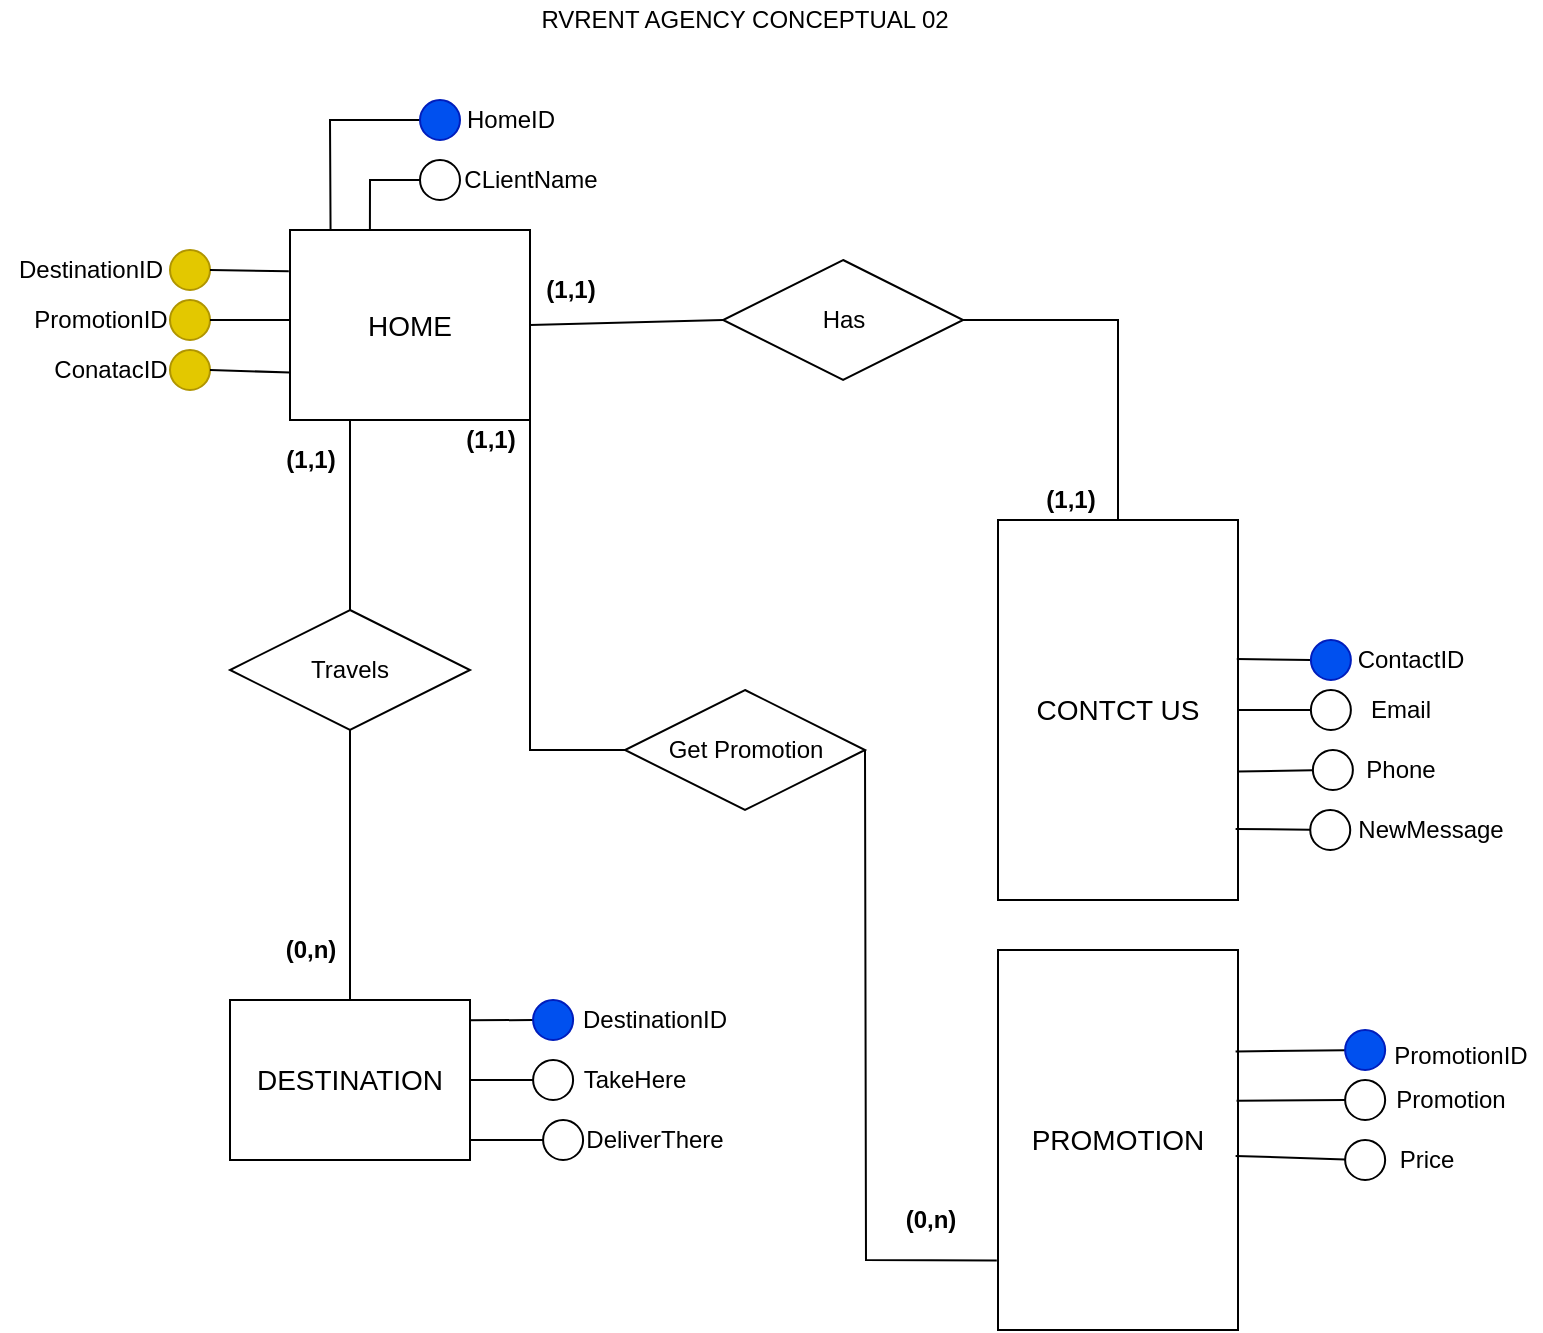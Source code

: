 <mxfile version="16.4.0" type="device"><diagram id="a89rSZ-6W0NGZ44dlGOp" name="Page-1"><mxGraphModel dx="868" dy="593" grid="1" gridSize="10" guides="1" tooltips="1" connect="1" arrows="1" fold="1" page="1" pageScale="1" pageWidth="827" pageHeight="1169" math="0" shadow="0"><root><mxCell id="0"/><mxCell id="1" parent="0"/><mxCell id="OlrEXeeUivpyY_pW9StB-1" value="&lt;span style=&quot;font-size: 14px&quot;&gt;HOME&lt;/span&gt;" style="rounded=0;whiteSpace=wrap;html=1;" parent="1" vertex="1"><mxGeometry x="173" y="215" width="120" height="95" as="geometry"/></mxCell><mxCell id="OlrEXeeUivpyY_pW9StB-2" value="&lt;span style=&quot;color: rgba(0 , 0 , 0 , 0) ; font-family: monospace ; font-size: 0px&quot;&gt;%3CmxGraphModel%3E%3Croot%3E%3CmxCell%20id%3D%220%22%2F%3E%3CmxCell%20id%3D%221%22%20parent%3D%220%22%2F%3E%3CmxCell%20id%3D%222%22%20value%3D%22%22%20style%3D%22endArrow%3Dnone%3Bhtml%3D1%3Brounded%3D0%3B%22%20edge%3D%221%22%20target%3D%225%22%20parent%3D%221%22%3E%3CmxGeometry%20relative%3D%221%22%20as%3D%22geometry%22%3E%3CmxPoint%20x%3D%22170%22%20y%3D%22-340%22%20as%3D%22sourcePoint%22%2F%3E%3CmxPoint%20x%3D%22220%22%20y%3D%22-350%22%20as%3D%22targetPoint%22%2F%3E%3C%2FmxGeometry%3E%3C%2FmxCell%3E%3CmxCell%20id%3D%223%22%20value%3D%22%22%20style%3D%22endArrow%3Dnone%3Bhtml%3D1%3Brounded%3D0%3BexitX%3D1%3BexitY%3D0.25%3BexitDx%3D0%3BexitDy%3D0%3B%22%20edge%3D%221%22%20target%3D%226%22%20parent%3D%221%22%3E%3CmxGeometry%20relative%3D%221%22%20as%3D%22geometry%22%3E%3CmxPoint%20x%3D%22170%22%20y%3D%22-315%22%20as%3D%22sourcePoint%22%2F%3E%3CmxPoint%20x%3D%22220%22%20y%3D%22-327%22%20as%3D%22targetPoint%22%2F%3E%3C%2FmxGeometry%3E%3C%2FmxCell%3E%3CmxCell%20id%3D%224%22%20value%3D%22%22%20style%3D%22endArrow%3Dnone%3Bhtml%3D1%3Brounded%3D0%3BexitX%3D1.007%3BexitY%3D0.671%3BexitDx%3D0%3BexitDy%3D0%3BexitPerimeter%3D0%3B%22%20edge%3D%221%22%20target%3D%227%22%20parent%3D%221%22%3E%3CmxGeometry%20relative%3D%221%22%20as%3D%22geometry%22%3E%3CmxPoint%20x%3D%22171.12%22%20y%3D%22-289.74%22%20as%3D%22sourcePoint%22%2F%3E%3CmxPoint%20x%3D%22220%22%20y%3D%22-308%22%20as%3D%22targetPoint%22%2F%3E%3C%2FmxGeometry%3E%3C%2FmxCell%3E%3CmxCell%20id%3D%225%22%20value%3D%22%22%20style%3D%22ellipse%3BwhiteSpace%3Dwrap%3Bhtml%3D1%3Balign%3Dcenter%3BfillColor%3D%230050ef%3BstrokeColor%3D%23001DBC%3BfontColor%3D%23ffffff%3B%22%20vertex%3D%221%22%20parent%3D%221%22%3E%3CmxGeometry%20x%3D%22205%22%20y%3D%22-350%22%20width%3D%2220%22%20height%3D%2220%22%20as%3D%22geometry%22%2F%3E%3C%2FmxCell%3E%3CmxCell%20id%3D%226%22%20value%3D%22%22%20style%3D%22ellipse%3BwhiteSpace%3Dwrap%3Bhtml%3D1%3Balign%3Dcenter%3B%22%20vertex%3D%221%22%20parent%3D%221%22%3E%3CmxGeometry%20x%3D%22205%22%20y%3D%22-325%22%20width%3D%2220%22%20height%3D%2220%22%20as%3D%22geometry%22%2F%3E%3C%2FmxCell%3E%3CmxCell%20id%3D%227%22%20value%3D%22%22%20style%3D%22ellipse%3BwhiteSpace%3Dwrap%3Bhtml%3D1%3Balign%3Dcenter%3BfontStyle%3D4%3B%22%20vertex%3D%221%22%20parent%3D%221%22%3E%3CmxGeometry%20x%3D%22205%22%20y%3D%22-300%22%20width%3D%2220%22%20height%3D%2220%22%20as%3D%22geometry%22%2F%3E%3C%2FmxCell%3E%3CmxCell%20id%3D%228%22%20value%3D%22CRM%22%20style%3D%22text%3Bhtml%3D1%3Balign%3Dcenter%3BverticalAlign%3Dmiddle%3Bresizable%3D0%3Bpoints%3D%5B%5D%3Bautosize%3D1%3BstrokeColor%3Dnone%3BfillColor%3Dnone%3B%22%20vertex%3D%221%22%20parent%3D%221%22%3E%3CmxGeometry%20x%3D%22250%22%20y%3D%22-350%22%20width%3D%2240%22%20height%3D%2220%22%20as%3D%22geometry%22%2F%3E%3C%2FmxCell%3E%3C%2Froot%3E%3C%2FmxGraphModel%3E&lt;/span&gt;" style="text;html=1;align=center;verticalAlign=middle;resizable=0;points=[];autosize=1;strokeColor=none;fillColor=none;" parent="1" vertex="1"><mxGeometry x="293" y="280" width="20" height="20" as="geometry"/></mxCell><mxCell id="OlrEXeeUivpyY_pW9StB-12" value="&lt;span style=&quot;font-size: 14px&quot;&gt;PROMOTION&lt;/span&gt;" style="rounded=0;whiteSpace=wrap;html=1;" parent="1" vertex="1"><mxGeometry x="527" y="575" width="120" height="190" as="geometry"/></mxCell><mxCell id="OlrEXeeUivpyY_pW9StB-23" value="&lt;span style=&quot;font-size: 14px&quot;&gt;DESTINATION&lt;/span&gt;" style="rounded=0;whiteSpace=wrap;html=1;" parent="1" vertex="1"><mxGeometry x="143" y="600" width="120" height="80" as="geometry"/></mxCell><mxCell id="OlrEXeeUivpyY_pW9StB-44" value="Travels" style="shape=rhombus;perimeter=rhombusPerimeter;whiteSpace=wrap;html=1;align=center;" parent="1" vertex="1"><mxGeometry x="143" y="405" width="120" height="60" as="geometry"/></mxCell><mxCell id="OlrEXeeUivpyY_pW9StB-45" value="Get Promotion" style="shape=rhombus;perimeter=rhombusPerimeter;whiteSpace=wrap;html=1;align=center;" parent="1" vertex="1"><mxGeometry x="340.5" y="445" width="120" height="60" as="geometry"/></mxCell><mxCell id="OlrEXeeUivpyY_pW9StB-46" value="" style="endArrow=none;html=1;rounded=0;exitX=0.25;exitY=1;exitDx=0;exitDy=0;entryX=0.5;entryY=0;entryDx=0;entryDy=0;" parent="1" source="OlrEXeeUivpyY_pW9StB-1" target="OlrEXeeUivpyY_pW9StB-44" edge="1"><mxGeometry relative="1" as="geometry"><mxPoint x="193" y="250" as="sourcePoint"/><mxPoint x="353" y="250" as="targetPoint"/></mxGeometry></mxCell><mxCell id="OlrEXeeUivpyY_pW9StB-47" value="" style="endArrow=none;html=1;rounded=0;exitX=0.5;exitY=1;exitDx=0;exitDy=0;entryX=0.5;entryY=0;entryDx=0;entryDy=0;" parent="1" source="OlrEXeeUivpyY_pW9StB-44" target="OlrEXeeUivpyY_pW9StB-23" edge="1"><mxGeometry relative="1" as="geometry"><mxPoint x="273" y="155" as="sourcePoint"/><mxPoint x="273" y="310" as="targetPoint"/></mxGeometry></mxCell><mxCell id="OlrEXeeUivpyY_pW9StB-48" value="" style="endArrow=none;html=1;rounded=0;entryX=1;entryY=0.5;entryDx=0;entryDy=0;exitX=-0.005;exitY=0.817;exitDx=0;exitDy=0;exitPerimeter=0;" parent="1" source="OlrEXeeUivpyY_pW9StB-12" target="OlrEXeeUivpyY_pW9StB-45" edge="1"><mxGeometry relative="1" as="geometry"><mxPoint x="221.14" y="975" as="sourcePoint"/><mxPoint x="221.14" y="1130" as="targetPoint"/><Array as="points"><mxPoint x="461" y="730"/></Array></mxGeometry></mxCell><mxCell id="OlrEXeeUivpyY_pW9StB-49" value="" style="endArrow=none;html=1;rounded=0;exitX=0;exitY=0.5;exitDx=0;exitDy=0;entryX=1;entryY=1;entryDx=0;entryDy=0;" parent="1" source="OlrEXeeUivpyY_pW9StB-45" target="OlrEXeeUivpyY_pW9StB-1" edge="1"><mxGeometry relative="1" as="geometry"><mxPoint x="764.6" y="306.07" as="sourcePoint"/><mxPoint x="293" y="150" as="targetPoint"/><Array as="points"><mxPoint x="293" y="475"/></Array></mxGeometry></mxCell><mxCell id="OlrEXeeUivpyY_pW9StB-50" value="&lt;b&gt;(1,1)&lt;/b&gt;" style="text;html=1;align=center;verticalAlign=middle;resizable=0;points=[];autosize=1;strokeColor=none;fillColor=none;strokeWidth=3;" parent="1" vertex="1"><mxGeometry x="163" y="320" width="40" height="20" as="geometry"/></mxCell><mxCell id="OlrEXeeUivpyY_pW9StB-51" value="&lt;b&gt;(0,n)&lt;/b&gt;" style="text;html=1;align=center;verticalAlign=middle;resizable=0;points=[];autosize=1;strokeColor=none;fillColor=none;" parent="1" vertex="1"><mxGeometry x="473" y="700" width="40" height="20" as="geometry"/></mxCell><mxCell id="OlrEXeeUivpyY_pW9StB-52" value="&lt;b&gt;(1,1)&lt;/b&gt;" style="text;html=1;align=center;verticalAlign=middle;resizable=0;points=[];autosize=1;strokeColor=none;fillColor=none;" parent="1" vertex="1"><mxGeometry x="293" y="235" width="40" height="20" as="geometry"/></mxCell><mxCell id="OlrEXeeUivpyY_pW9StB-53" value="&lt;b&gt;(0,n)&lt;/b&gt;" style="text;html=1;align=center;verticalAlign=middle;resizable=0;points=[];autosize=1;strokeColor=none;fillColor=none;" parent="1" vertex="1"><mxGeometry x="163" y="565" width="40" height="20" as="geometry"/></mxCell><mxCell id="OlrEXeeUivpyY_pW9StB-54" value="RVRENT AGENCY CONCEPTUAL 02" style="text;html=1;align=center;verticalAlign=middle;resizable=0;points=[];autosize=1;strokeColor=none;fillColor=none;" parent="1" vertex="1"><mxGeometry x="290" y="100" width="220" height="20" as="geometry"/></mxCell><mxCell id="OlrEXeeUivpyY_pW9StB-58" value="&lt;span style=&quot;font-size: 14px&quot;&gt;CONTCT US&lt;/span&gt;" style="rounded=0;whiteSpace=wrap;html=1;" parent="1" vertex="1"><mxGeometry x="527" y="360" width="120" height="190" as="geometry"/></mxCell><mxCell id="OlrEXeeUivpyY_pW9StB-59" value="&lt;span style=&quot;color: rgba(0 , 0 , 0 , 0) ; font-family: monospace ; font-size: 0px&quot;&gt;%3CmxGraphModel%3E%3Croot%3E%3CmxCell%20id%3D%220%22%2F%3E%3CmxCell%20id%3D%221%22%20parent%3D%220%22%2F%3E%3CmxCell%20id%3D%222%22%20value%3D%22%22%20style%3D%22endArrow%3Dnone%3Bhtml%3D1%3Brounded%3D0%3B%22%20edge%3D%221%22%20target%3D%225%22%20parent%3D%221%22%3E%3CmxGeometry%20relative%3D%221%22%20as%3D%22geometry%22%3E%3CmxPoint%20x%3D%22170%22%20y%3D%22-340%22%20as%3D%22sourcePoint%22%2F%3E%3CmxPoint%20x%3D%22220%22%20y%3D%22-350%22%20as%3D%22targetPoint%22%2F%3E%3C%2FmxGeometry%3E%3C%2FmxCell%3E%3CmxCell%20id%3D%223%22%20value%3D%22%22%20style%3D%22endArrow%3Dnone%3Bhtml%3D1%3Brounded%3D0%3BexitX%3D1%3BexitY%3D0.25%3BexitDx%3D0%3BexitDy%3D0%3B%22%20edge%3D%221%22%20target%3D%226%22%20parent%3D%221%22%3E%3CmxGeometry%20relative%3D%221%22%20as%3D%22geometry%22%3E%3CmxPoint%20x%3D%22170%22%20y%3D%22-315%22%20as%3D%22sourcePoint%22%2F%3E%3CmxPoint%20x%3D%22220%22%20y%3D%22-327%22%20as%3D%22targetPoint%22%2F%3E%3C%2FmxGeometry%3E%3C%2FmxCell%3E%3CmxCell%20id%3D%224%22%20value%3D%22%22%20style%3D%22endArrow%3Dnone%3Bhtml%3D1%3Brounded%3D0%3BexitX%3D1.007%3BexitY%3D0.671%3BexitDx%3D0%3BexitDy%3D0%3BexitPerimeter%3D0%3B%22%20edge%3D%221%22%20target%3D%227%22%20parent%3D%221%22%3E%3CmxGeometry%20relative%3D%221%22%20as%3D%22geometry%22%3E%3CmxPoint%20x%3D%22171.12%22%20y%3D%22-289.74%22%20as%3D%22sourcePoint%22%2F%3E%3CmxPoint%20x%3D%22220%22%20y%3D%22-308%22%20as%3D%22targetPoint%22%2F%3E%3C%2FmxGeometry%3E%3C%2FmxCell%3E%3CmxCell%20id%3D%225%22%20value%3D%22%22%20style%3D%22ellipse%3BwhiteSpace%3Dwrap%3Bhtml%3D1%3Balign%3Dcenter%3BfillColor%3D%230050ef%3BstrokeColor%3D%23001DBC%3BfontColor%3D%23ffffff%3B%22%20vertex%3D%221%22%20parent%3D%221%22%3E%3CmxGeometry%20x%3D%22205%22%20y%3D%22-350%22%20width%3D%2220%22%20height%3D%2220%22%20as%3D%22geometry%22%2F%3E%3C%2FmxCell%3E%3CmxCell%20id%3D%226%22%20value%3D%22%22%20style%3D%22ellipse%3BwhiteSpace%3Dwrap%3Bhtml%3D1%3Balign%3Dcenter%3B%22%20vertex%3D%221%22%20parent%3D%221%22%3E%3CmxGeometry%20x%3D%22205%22%20y%3D%22-325%22%20width%3D%2220%22%20height%3D%2220%22%20as%3D%22geometry%22%2F%3E%3C%2FmxCell%3E%3CmxCell%20id%3D%227%22%20value%3D%22%22%20style%3D%22ellipse%3BwhiteSpace%3Dwrap%3Bhtml%3D1%3Balign%3Dcenter%3BfontStyle%3D4%3B%22%20vertex%3D%221%22%20parent%3D%221%22%3E%3CmxGeometry%20x%3D%22205%22%20y%3D%22-300%22%20width%3D%2220%22%20height%3D%2220%22%20as%3D%22geometry%22%2F%3E%3C%2FmxCell%3E%3CmxCell%20id%3D%228%22%20value%3D%22CRM%22%20style%3D%22text%3Bhtml%3D1%3Balign%3Dcenter%3BverticalAlign%3Dmiddle%3Bresizable%3D0%3Bpoints%3D%5B%5D%3Bautosize%3D1%3BstrokeColor%3Dnone%3BfillColor%3Dnone%3B%22%20vertex%3D%221%22%20parent%3D%221%22%3E%3CmxGeometry%20x%3D%22250%22%20y%3D%22-350%22%20width%3D%2240%22%20height%3D%2220%22%20as%3D%22geometry%22%2F%3E%3C%2FmxCell%3E%3C%2Froot%3E%3C%2FmxGraphModel%3E&lt;/span&gt;" style="text;html=1;align=center;verticalAlign=middle;resizable=0;points=[];autosize=1;strokeColor=none;fillColor=none;" parent="1" vertex="1"><mxGeometry x="647.0" y="400" width="20" height="20" as="geometry"/></mxCell><mxCell id="OlrEXeeUivpyY_pW9StB-60" value="" style="endArrow=none;html=1;rounded=0;exitX=0.995;exitY=0.366;exitDx=0;exitDy=0;exitPerimeter=0;" parent="1" source="OlrEXeeUivpyY_pW9StB-58" target="OlrEXeeUivpyY_pW9StB-63" edge="1"><mxGeometry relative="1" as="geometry"><mxPoint x="651.0" y="375" as="sourcePoint"/><mxPoint x="701.0" y="365" as="targetPoint"/></mxGeometry></mxCell><mxCell id="OlrEXeeUivpyY_pW9StB-61" value="" style="endArrow=none;html=1;rounded=0;exitX=1;exitY=0.5;exitDx=0;exitDy=0;" parent="1" source="OlrEXeeUivpyY_pW9StB-58" target="OlrEXeeUivpyY_pW9StB-64" edge="1"><mxGeometry relative="1" as="geometry"><mxPoint x="651.0" y="400" as="sourcePoint"/><mxPoint x="701.0" y="388" as="targetPoint"/></mxGeometry></mxCell><mxCell id="OlrEXeeUivpyY_pW9StB-63" value="" style="ellipse;whiteSpace=wrap;html=1;align=center;fillColor=#0050ef;strokeColor=#001DBC;fontColor=#ffffff;" parent="1" vertex="1"><mxGeometry x="683.44" y="420" width="20" height="20" as="geometry"/></mxCell><mxCell id="OlrEXeeUivpyY_pW9StB-64" value="" style="ellipse;whiteSpace=wrap;html=1;align=center;" parent="1" vertex="1"><mxGeometry x="683.44" y="445" width="20" height="20" as="geometry"/></mxCell><mxCell id="OlrEXeeUivpyY_pW9StB-66" value="&lt;span style=&quot;text-align: left&quot;&gt;Contact&lt;/span&gt;ID" style="text;html=1;align=center;verticalAlign=middle;resizable=0;points=[];autosize=1;strokeColor=none;fillColor=none;" parent="1" vertex="1"><mxGeometry x="698.01" y="420" width="70" height="20" as="geometry"/></mxCell><mxCell id="OlrEXeeUivpyY_pW9StB-67" value="Email" style="text;html=1;align=center;verticalAlign=middle;resizable=0;points=[];autosize=1;strokeColor=none;fillColor=none;" parent="1" vertex="1"><mxGeometry x="703.01" y="445" width="50" height="20" as="geometry"/></mxCell><mxCell id="OlrEXeeUivpyY_pW9StB-69" value="&lt;span style=&quot;color: rgba(0 , 0 , 0 , 0) ; font-family: monospace ; font-size: 0px&quot;&gt;%3CmxGraphModel%3E%3Croot%3E%3CmxCell%20id%3D%220%22%2F%3E%3CmxCell%20id%3D%221%22%20parent%3D%220%22%2F%3E%3CmxCell%20id%3D%222%22%20value%3D%22%22%20style%3D%22endArrow%3Dnone%3Bhtml%3D1%3Brounded%3D0%3B%22%20edge%3D%221%22%20target%3D%225%22%20parent%3D%221%22%3E%3CmxGeometry%20relative%3D%221%22%20as%3D%22geometry%22%3E%3CmxPoint%20x%3D%22170%22%20y%3D%22-340%22%20as%3D%22sourcePoint%22%2F%3E%3CmxPoint%20x%3D%22220%22%20y%3D%22-350%22%20as%3D%22targetPoint%22%2F%3E%3C%2FmxGeometry%3E%3C%2FmxCell%3E%3CmxCell%20id%3D%223%22%20value%3D%22%22%20style%3D%22endArrow%3Dnone%3Bhtml%3D1%3Brounded%3D0%3BexitX%3D1%3BexitY%3D0.25%3BexitDx%3D0%3BexitDy%3D0%3B%22%20edge%3D%221%22%20target%3D%226%22%20parent%3D%221%22%3E%3CmxGeometry%20relative%3D%221%22%20as%3D%22geometry%22%3E%3CmxPoint%20x%3D%22170%22%20y%3D%22-315%22%20as%3D%22sourcePoint%22%2F%3E%3CmxPoint%20x%3D%22220%22%20y%3D%22-327%22%20as%3D%22targetPoint%22%2F%3E%3C%2FmxGeometry%3E%3C%2FmxCell%3E%3CmxCell%20id%3D%224%22%20value%3D%22%22%20style%3D%22endArrow%3Dnone%3Bhtml%3D1%3Brounded%3D0%3BexitX%3D1.007%3BexitY%3D0.671%3BexitDx%3D0%3BexitDy%3D0%3BexitPerimeter%3D0%3B%22%20edge%3D%221%22%20target%3D%227%22%20parent%3D%221%22%3E%3CmxGeometry%20relative%3D%221%22%20as%3D%22geometry%22%3E%3CmxPoint%20x%3D%22171.12%22%20y%3D%22-289.74%22%20as%3D%22sourcePoint%22%2F%3E%3CmxPoint%20x%3D%22220%22%20y%3D%22-308%22%20as%3D%22targetPoint%22%2F%3E%3C%2FmxGeometry%3E%3C%2FmxCell%3E%3CmxCell%20id%3D%225%22%20value%3D%22%22%20style%3D%22ellipse%3BwhiteSpace%3Dwrap%3Bhtml%3D1%3Balign%3Dcenter%3BfillColor%3D%230050ef%3BstrokeColor%3D%23001DBC%3BfontColor%3D%23ffffff%3B%22%20vertex%3D%221%22%20parent%3D%221%22%3E%3CmxGeometry%20x%3D%22205%22%20y%3D%22-350%22%20width%3D%2220%22%20height%3D%2220%22%20as%3D%22geometry%22%2F%3E%3C%2FmxCell%3E%3CmxCell%20id%3D%226%22%20value%3D%22%22%20style%3D%22ellipse%3BwhiteSpace%3Dwrap%3Bhtml%3D1%3Balign%3Dcenter%3B%22%20vertex%3D%221%22%20parent%3D%221%22%3E%3CmxGeometry%20x%3D%22205%22%20y%3D%22-325%22%20width%3D%2220%22%20height%3D%2220%22%20as%3D%22geometry%22%2F%3E%3C%2FmxCell%3E%3CmxCell%20id%3D%227%22%20value%3D%22%22%20style%3D%22ellipse%3BwhiteSpace%3Dwrap%3Bhtml%3D1%3Balign%3Dcenter%3BfontStyle%3D4%3B%22%20vertex%3D%221%22%20parent%3D%221%22%3E%3CmxGeometry%20x%3D%22205%22%20y%3D%22-300%22%20width%3D%2220%22%20height%3D%2220%22%20as%3D%22geometry%22%2F%3E%3C%2FmxCell%3E%3CmxCell%20id%3D%228%22%20value%3D%22CRM%22%20style%3D%22text%3Bhtml%3D1%3Balign%3Dcenter%3BverticalAlign%3Dmiddle%3Bresizable%3D0%3Bpoints%3D%5B%5D%3Bautosize%3D1%3BstrokeColor%3Dnone%3BfillColor%3Dnone%3B%22%20vertex%3D%221%22%20parent%3D%221%22%3E%3CmxGeometry%20x%3D%22250%22%20y%3D%22-350%22%20width%3D%2240%22%20height%3D%2220%22%20as%3D%22geometry%22%2F%3E%3C%2FmxCell%3E%3C%2Froot%3E%3C%2FmxGraphModel%3E&lt;/span&gt;" style="text;html=1;align=center;verticalAlign=middle;resizable=0;points=[];autosize=1;strokeColor=none;fillColor=none;" parent="1" vertex="1"><mxGeometry x="657.96" y="435" width="20" height="20" as="geometry"/></mxCell><mxCell id="OlrEXeeUivpyY_pW9StB-70" value="" style="endArrow=none;html=1;rounded=0;exitX=0.999;exitY=0.662;exitDx=0;exitDy=0;exitPerimeter=0;" parent="1" source="OlrEXeeUivpyY_pW9StB-58" target="OlrEXeeUivpyY_pW9StB-72" edge="1"><mxGeometry relative="1" as="geometry"><mxPoint x="647.0" y="430" as="sourcePoint"/><mxPoint x="711.96" y="423" as="targetPoint"/></mxGeometry></mxCell><mxCell id="OlrEXeeUivpyY_pW9StB-71" value="" style="endArrow=none;html=1;rounded=0;exitX=0.99;exitY=0.813;exitDx=0;exitDy=0;exitPerimeter=0;" parent="1" source="OlrEXeeUivpyY_pW9StB-58" target="OlrEXeeUivpyY_pW9StB-73" edge="1"><mxGeometry relative="1" as="geometry"><mxPoint x="653" y="515" as="sourcePoint"/><mxPoint x="711.96" y="442" as="targetPoint"/></mxGeometry></mxCell><mxCell id="OlrEXeeUivpyY_pW9StB-72" value="" style="ellipse;whiteSpace=wrap;html=1;align=center;" parent="1" vertex="1"><mxGeometry x="684.44" y="475" width="20" height="20" as="geometry"/></mxCell><mxCell id="OlrEXeeUivpyY_pW9StB-73" value="" style="ellipse;whiteSpace=wrap;html=1;align=center;fontStyle=4;" parent="1" vertex="1"><mxGeometry x="683.12" y="505" width="20" height="20" as="geometry"/></mxCell><mxCell id="OlrEXeeUivpyY_pW9StB-74" value="Phone" style="text;html=1;align=center;verticalAlign=middle;resizable=0;points=[];autosize=1;strokeColor=none;fillColor=none;" parent="1" vertex="1"><mxGeometry x="703.44" y="475" width="50" height="20" as="geometry"/></mxCell><mxCell id="OlrEXeeUivpyY_pW9StB-75" value="NewMessage" style="text;html=1;align=center;verticalAlign=middle;resizable=0;points=[];autosize=1;strokeColor=none;fillColor=none;" parent="1" vertex="1"><mxGeometry x="698.01" y="505" width="90" height="20" as="geometry"/></mxCell><mxCell id="OlrEXeeUivpyY_pW9StB-82" value="" style="endArrow=none;html=1;rounded=0;exitX=0.169;exitY=0.001;exitDx=0;exitDy=0;exitPerimeter=0;entryX=0;entryY=0.5;entryDx=0;entryDy=0;" parent="1" source="OlrEXeeUivpyY_pW9StB-1" target="OlrEXeeUivpyY_pW9StB-108" edge="1"><mxGeometry relative="1" as="geometry"><mxPoint x="297.04" y="254.8" as="sourcePoint"/><mxPoint x="243.0" y="85" as="targetPoint"/><Array as="points"><mxPoint x="193" y="160"/></Array></mxGeometry></mxCell><mxCell id="OlrEXeeUivpyY_pW9StB-85" value="" style="ellipse;whiteSpace=wrap;html=1;align=center;fillColor=#e3c800;fontColor=#000000;strokeColor=#B09500;" parent="1" vertex="1"><mxGeometry x="113" y="250" width="20" height="20" as="geometry"/></mxCell><mxCell id="OlrEXeeUivpyY_pW9StB-89" value="" style="ellipse;whiteSpace=wrap;html=1;align=center;fillColor=#e3c800;fontColor=#000000;strokeColor=#B09500;" parent="1" vertex="1"><mxGeometry x="113" y="225" width="20" height="20" as="geometry"/></mxCell><mxCell id="OlrEXeeUivpyY_pW9StB-91" value="" style="endArrow=none;html=1;rounded=0;exitX=1;exitY=0.5;exitDx=0;exitDy=0;entryX=-0.005;entryY=0.217;entryDx=0;entryDy=0;entryPerimeter=0;" parent="1" source="OlrEXeeUivpyY_pW9StB-89" target="OlrEXeeUivpyY_pW9StB-1" edge="1"><mxGeometry relative="1" as="geometry"><mxPoint x="113.0" y="235.0" as="sourcePoint"/><mxPoint x="152.96" y="235.2" as="targetPoint"/></mxGeometry></mxCell><mxCell id="OlrEXeeUivpyY_pW9StB-92" value="" style="endArrow=none;html=1;rounded=0;exitX=1;exitY=0.5;exitDx=0;exitDy=0;entryX=0;entryY=0.474;entryDx=0;entryDy=0;entryPerimeter=0;" parent="1" source="OlrEXeeUivpyY_pW9StB-85" target="OlrEXeeUivpyY_pW9StB-1" edge="1"><mxGeometry relative="1" as="geometry"><mxPoint x="123" y="245" as="sourcePoint"/><mxPoint x="162.96" y="245.2" as="targetPoint"/></mxGeometry></mxCell><mxCell id="OlrEXeeUivpyY_pW9StB-94" value="&lt;span style=&quot;color: rgba(0 , 0 , 0 , 0) ; font-family: monospace ; font-size: 0px&quot;&gt;%3CmxGraphModel%3E%3Croot%3E%3CmxCell%20id%3D%220%22%2F%3E%3CmxCell%20id%3D%221%22%20parent%3D%220%22%2F%3E%3CmxCell%20id%3D%222%22%20value%3D%22%22%20style%3D%22ellipse%3BwhiteSpace%3Dwrap%3Bhtml%3D1%3Balign%3Dcenter%3BfillColor%3D%230050ef%3BstrokeColor%3D%23001DBC%3BfontColor%3D%23ffffff%3B%22%20vertex%3D%221%22%20parent%3D%221%22%3E%3CmxGeometry%20x%3D%22219%22%20y%3D%22150%22%20width%3D%2220%22%20height%3D%2220%22%20as%3D%22geometry%22%2F%3E%3C%2FmxCell%3E%3CmxCell%20id%3D%223%22%20value%3D%22%22%20style%3D%22ellipse%3BwhiteSpace%3Dwrap%3Bhtml%3D1%3Balign%3Dcenter%3B%22%20vertex%3D%221%22%20parent%3D%221%22%3E%3CmxGeometry%20x%3D%22219%22%20y%3D%22205%22%20width%3D%2220%22%20height%3D%2220%22%20as%3D%22geometry%22%2F%3E%3C%2FmxCell%3E%3CmxCell%20id%3D%224%22%20value%3D%22%22%20style%3D%22ellipse%3BwhiteSpace%3Dwrap%3Bhtml%3D1%3Balign%3Dcenter%3BfontStyle%3D4%3B%22%20vertex%3D%221%22%20parent%3D%221%22%3E%3CmxGeometry%20x%3D%22219%22%20y%3D%22230%22%20width%3D%2220%22%20height%3D%2220%22%20as%3D%22geometry%22%2F%3E%3C%2FmxCell%3E%3CmxCell%20id%3D%225%22%20value%3D%22ID%22%20style%3D%22text%3Bhtml%3D1%3Balign%3Dcenter%3BverticalAlign%3Dmiddle%3Bresizable%3D0%3Bpoints%3D%5B%5D%3Bautosize%3D1%3BstrokeColor%3Dnone%3BfillColor%3Dnone%3B%22%20vertex%3D%221%22%20parent%3D%221%22%3E%3CmxGeometry%20x%3D%22239%22%20y%3D%22150%22%20width%3D%2230%22%20height%3D%2220%22%20as%3D%22geometry%22%2F%3E%3C%2FmxCell%3E%3CmxCell%20id%3D%226%22%20value%3D%22Phone%22%20style%3D%22text%3Bhtml%3D1%3Balign%3Dcenter%3BverticalAlign%3Dmiddle%3Bresizable%3D0%3Bpoints%3D%5B%5D%3Bautosize%3D1%3BstrokeColor%3Dnone%3BfillColor%3Dnone%3B%22%20vertex%3D%221%22%20parent%3D%221%22%3E%3CmxGeometry%20x%3D%22239%22%20y%3D%22205%22%20width%3D%2250%22%20height%3D%2220%22%20as%3D%22geometry%22%2F%3E%3C%2FmxCell%3E%3CmxCell%20id%3D%227%22%20value%3D%22Address_contact%22%20style%3D%22text%3Bhtml%3D1%3Balign%3Dcenter%3BverticalAlign%3Dmiddle%3Bresizable%3D0%3Bpoints%3D%5B%5D%3Bautosize%3D1%3BstrokeColor%3Dnone%3BfillColor%3Dnone%3B%22%20vertex%3D%221%22%20parent%3D%221%22%3E%3CmxGeometry%20x%3D%22239%22%20y%3D%22230%22%20width%3D%22100%22%20height%3D%2220%22%20as%3D%22geometry%22%2F%3E%3C%2FmxCell%3E%3CmxCell%20id%3D%228%22%20value%3D%22%22%20style%3D%22ellipse%3BwhiteSpace%3Dwrap%3Bhtml%3D1%3Balign%3Dcenter%3B%22%20vertex%3D%221%22%20parent%3D%221%22%3E%3CmxGeometry%20x%3D%22219%22%20y%3D%22180%22%20width%3D%2220%22%20height%3D%2220%22%20as%3D%22geometry%22%2F%3E%3C%2FmxCell%3E%3CmxCell%20id%3D%229%22%20value%3D%22Name%22%20style%3D%22text%3Bhtml%3D1%3Balign%3Dcenter%3BverticalAlign%3Dmiddle%3Bresizable%3D0%3Bpoints%3D%5B%5D%3Bautosize%3D1%3BstrokeColor%3Dnone%3BfillColor%3Dnone%3B%22%20vertex%3D%221%22%20parent%3D%221%22%3E%3CmxGeometry%20x%3D%22239%22%20y%3D%22180%22%20width%3D%2250%22%20height%3D%2220%22%20as%3D%22geometry%22%2F%3E%3C%2FmxCell%3E%3C%2Froot%3E%3C%2FmxGraphModel%3E&lt;/span&gt;" style="text;html=1;align=center;verticalAlign=middle;resizable=0;points=[];autosize=1;strokeColor=none;fillColor=none;" parent="1" vertex="1"><mxGeometry x="168" y="170" width="20" height="20" as="geometry"/></mxCell><mxCell id="OlrEXeeUivpyY_pW9StB-98" value="HomeID" style="text;html=1;align=center;verticalAlign=middle;resizable=0;points=[];autosize=1;strokeColor=none;fillColor=none;" parent="1" vertex="1"><mxGeometry x="253" y="150" width="60" height="20" as="geometry"/></mxCell><mxCell id="OlrEXeeUivpyY_pW9StB-101" value="" style="ellipse;whiteSpace=wrap;html=1;align=center;" parent="1" vertex="1"><mxGeometry x="238" y="180" width="20" height="20" as="geometry"/></mxCell><mxCell id="OlrEXeeUivpyY_pW9StB-102" value="CLientName" style="text;html=1;align=center;verticalAlign=middle;resizable=0;points=[];autosize=1;strokeColor=none;fillColor=none;" parent="1" vertex="1"><mxGeometry x="253" y="180" width="80" height="20" as="geometry"/></mxCell><mxCell id="OlrEXeeUivpyY_pW9StB-105" value="" style="endArrow=none;html=1;rounded=0;entryX=0;entryY=0.5;entryDx=0;entryDy=0;exitX=0.333;exitY=0;exitDx=0;exitDy=0;exitPerimeter=0;" parent="1" source="OlrEXeeUivpyY_pW9StB-1" target="OlrEXeeUivpyY_pW9StB-101" edge="1"><mxGeometry relative="1" as="geometry"><mxPoint x="213" y="210" as="sourcePoint"/><mxPoint x="263" y="105" as="targetPoint"/><Array as="points"><mxPoint x="213" y="190"/></Array></mxGeometry></mxCell><mxCell id="OlrEXeeUivpyY_pW9StB-108" value="" style="ellipse;whiteSpace=wrap;html=1;align=center;fillColor=#0050ef;strokeColor=#001DBC;fontColor=#ffffff;" parent="1" vertex="1"><mxGeometry x="238" y="150" width="20" height="20" as="geometry"/></mxCell><mxCell id="OlrEXeeUivpyY_pW9StB-110" value="Has" style="shape=rhombus;perimeter=rhombusPerimeter;whiteSpace=wrap;html=1;align=center;" parent="1" vertex="1"><mxGeometry x="389.55" y="230" width="120" height="60" as="geometry"/></mxCell><mxCell id="OlrEXeeUivpyY_pW9StB-111" value="" style="endArrow=none;html=1;rounded=0;entryX=0;entryY=0.5;entryDx=0;entryDy=0;exitX=1;exitY=0.5;exitDx=0;exitDy=0;" parent="1" source="OlrEXeeUivpyY_pW9StB-1" target="OlrEXeeUivpyY_pW9StB-110" edge="1"><mxGeometry relative="1" as="geometry"><mxPoint x="433" y="190" as="sourcePoint"/><mxPoint x="553" y="130" as="targetPoint"/></mxGeometry></mxCell><mxCell id="OlrEXeeUivpyY_pW9StB-112" value="" style="endArrow=none;html=1;rounded=0;entryX=0.5;entryY=0;entryDx=0;entryDy=0;exitX=1;exitY=0.5;exitDx=0;exitDy=0;" parent="1" source="OlrEXeeUivpyY_pW9StB-110" target="OlrEXeeUivpyY_pW9StB-58" edge="1"><mxGeometry relative="1" as="geometry"><mxPoint x="557.37" y="250" as="sourcePoint"/><mxPoint x="468.1" y="650" as="targetPoint"/><Array as="points"><mxPoint x="587" y="260"/></Array></mxGeometry></mxCell><mxCell id="OlrEXeeUivpyY_pW9StB-113" value="&lt;span style=&quot;color: rgba(0 , 0 , 0 , 0) ; font-family: monospace ; font-size: 0px&quot;&gt;%3CmxGraphModel%3E%3Croot%3E%3CmxCell%20id%3D%220%22%2F%3E%3CmxCell%20id%3D%221%22%20parent%3D%220%22%2F%3E%3CmxCell%20id%3D%222%22%20value%3D%22%22%20style%3D%22endArrow%3Dnone%3Bhtml%3D1%3Brounded%3D0%3B%22%20edge%3D%221%22%20target%3D%225%22%20parent%3D%221%22%3E%3CmxGeometry%20relative%3D%221%22%20as%3D%22geometry%22%3E%3CmxPoint%20x%3D%22170%22%20y%3D%22-340%22%20as%3D%22sourcePoint%22%2F%3E%3CmxPoint%20x%3D%22220%22%20y%3D%22-350%22%20as%3D%22targetPoint%22%2F%3E%3C%2FmxGeometry%3E%3C%2FmxCell%3E%3CmxCell%20id%3D%223%22%20value%3D%22%22%20style%3D%22endArrow%3Dnone%3Bhtml%3D1%3Brounded%3D0%3BexitX%3D1%3BexitY%3D0.25%3BexitDx%3D0%3BexitDy%3D0%3B%22%20edge%3D%221%22%20target%3D%226%22%20parent%3D%221%22%3E%3CmxGeometry%20relative%3D%221%22%20as%3D%22geometry%22%3E%3CmxPoint%20x%3D%22170%22%20y%3D%22-315%22%20as%3D%22sourcePoint%22%2F%3E%3CmxPoint%20x%3D%22220%22%20y%3D%22-327%22%20as%3D%22targetPoint%22%2F%3E%3C%2FmxGeometry%3E%3C%2FmxCell%3E%3CmxCell%20id%3D%224%22%20value%3D%22%22%20style%3D%22endArrow%3Dnone%3Bhtml%3D1%3Brounded%3D0%3BexitX%3D1.007%3BexitY%3D0.671%3BexitDx%3D0%3BexitDy%3D0%3BexitPerimeter%3D0%3B%22%20edge%3D%221%22%20target%3D%227%22%20parent%3D%221%22%3E%3CmxGeometry%20relative%3D%221%22%20as%3D%22geometry%22%3E%3CmxPoint%20x%3D%22171.12%22%20y%3D%22-289.74%22%20as%3D%22sourcePoint%22%2F%3E%3CmxPoint%20x%3D%22220%22%20y%3D%22-308%22%20as%3D%22targetPoint%22%2F%3E%3C%2FmxGeometry%3E%3C%2FmxCell%3E%3CmxCell%20id%3D%225%22%20value%3D%22%22%20style%3D%22ellipse%3BwhiteSpace%3Dwrap%3Bhtml%3D1%3Balign%3Dcenter%3BfillColor%3D%230050ef%3BstrokeColor%3D%23001DBC%3BfontColor%3D%23ffffff%3B%22%20vertex%3D%221%22%20parent%3D%221%22%3E%3CmxGeometry%20x%3D%22205%22%20y%3D%22-350%22%20width%3D%2220%22%20height%3D%2220%22%20as%3D%22geometry%22%2F%3E%3C%2FmxCell%3E%3CmxCell%20id%3D%226%22%20value%3D%22%22%20style%3D%22ellipse%3BwhiteSpace%3Dwrap%3Bhtml%3D1%3Balign%3Dcenter%3B%22%20vertex%3D%221%22%20parent%3D%221%22%3E%3CmxGeometry%20x%3D%22205%22%20y%3D%22-325%22%20width%3D%2220%22%20height%3D%2220%22%20as%3D%22geometry%22%2F%3E%3C%2FmxCell%3E%3CmxCell%20id%3D%227%22%20value%3D%22%22%20style%3D%22ellipse%3BwhiteSpace%3Dwrap%3Bhtml%3D1%3Balign%3Dcenter%3BfontStyle%3D4%3B%22%20vertex%3D%221%22%20parent%3D%221%22%3E%3CmxGeometry%20x%3D%22205%22%20y%3D%22-300%22%20width%3D%2220%22%20height%3D%2220%22%20as%3D%22geometry%22%2F%3E%3C%2FmxCell%3E%3CmxCell%20id%3D%228%22%20value%3D%22CRM%22%20style%3D%22text%3Bhtml%3D1%3Balign%3Dcenter%3BverticalAlign%3Dmiddle%3Bresizable%3D0%3Bpoints%3D%5B%5D%3Bautosize%3D1%3BstrokeColor%3Dnone%3BfillColor%3Dnone%3B%22%20vertex%3D%221%22%20parent%3D%221%22%3E%3CmxGeometry%20x%3D%22250%22%20y%3D%22-350%22%20width%3D%2240%22%20height%3D%2220%22%20as%3D%22geometry%22%2F%3E%3C%2FmxCell%3E%3C%2Froot%3E%3C%2FmxGraphModel%3E&lt;/span&gt;" style="text;html=1;align=center;verticalAlign=middle;resizable=0;points=[];autosize=1;strokeColor=none;fillColor=none;" parent="1" vertex="1"><mxGeometry x="661.57" y="650" width="20" height="20" as="geometry"/></mxCell><mxCell id="OlrEXeeUivpyY_pW9StB-114" value="" style="endArrow=none;html=1;rounded=0;exitX=0.99;exitY=0.267;exitDx=0;exitDy=0;exitPerimeter=0;" parent="1" source="OlrEXeeUivpyY_pW9StB-12" target="OlrEXeeUivpyY_pW9StB-116" edge="1"><mxGeometry relative="1" as="geometry"><mxPoint x="653.31" y="624.86" as="sourcePoint"/><mxPoint x="715.57" y="615" as="targetPoint"/></mxGeometry></mxCell><mxCell id="OlrEXeeUivpyY_pW9StB-115" value="" style="endArrow=none;html=1;rounded=0;exitX=0.994;exitY=0.397;exitDx=0;exitDy=0;exitPerimeter=0;" parent="1" source="OlrEXeeUivpyY_pW9StB-12" target="OlrEXeeUivpyY_pW9StB-117" edge="1"><mxGeometry relative="1" as="geometry"><mxPoint x="653.07" y="650.0" as="sourcePoint"/><mxPoint x="715.57" y="638" as="targetPoint"/></mxGeometry></mxCell><mxCell id="OlrEXeeUivpyY_pW9StB-116" value="" style="ellipse;whiteSpace=wrap;html=1;align=center;fillColor=#0050ef;strokeColor=#001DBC;fontColor=#ffffff;" parent="1" vertex="1"><mxGeometry x="700.57" y="615" width="20" height="20" as="geometry"/></mxCell><mxCell id="OlrEXeeUivpyY_pW9StB-117" value="" style="ellipse;whiteSpace=wrap;html=1;align=center;" parent="1" vertex="1"><mxGeometry x="700.57" y="640" width="20" height="20" as="geometry"/></mxCell><mxCell id="OlrEXeeUivpyY_pW9StB-118" value="&lt;span style=&quot;text-align: left&quot;&gt;PromotionID&lt;/span&gt;" style="text;html=1;align=center;verticalAlign=middle;resizable=0;points=[];autosize=1;strokeColor=none;fillColor=none;" parent="1" vertex="1"><mxGeometry x="718.01" y="617.5" width="80" height="20" as="geometry"/></mxCell><mxCell id="OlrEXeeUivpyY_pW9StB-119" value="&lt;div style=&quot;text-align: left&quot;&gt;&lt;span&gt;Promotion&lt;/span&gt;&lt;/div&gt;" style="text;html=1;align=center;verticalAlign=middle;resizable=0;points=[];autosize=1;strokeColor=none;fillColor=none;" parent="1" vertex="1"><mxGeometry x="718.01" y="640" width="70" height="20" as="geometry"/></mxCell><mxCell id="OlrEXeeUivpyY_pW9StB-120" value="" style="endArrow=none;html=1;rounded=0;exitX=0.99;exitY=0.542;exitDx=0;exitDy=0;exitPerimeter=0;" parent="1" source="OlrEXeeUivpyY_pW9StB-12" target="OlrEXeeUivpyY_pW9StB-121" edge="1"><mxGeometry relative="1" as="geometry"><mxPoint x="653.07" y="680.0" as="sourcePoint"/><mxPoint x="715.57" y="668" as="targetPoint"/></mxGeometry></mxCell><mxCell id="OlrEXeeUivpyY_pW9StB-121" value="" style="ellipse;whiteSpace=wrap;html=1;align=center;" parent="1" vertex="1"><mxGeometry x="700.57" y="670" width="20" height="20" as="geometry"/></mxCell><mxCell id="OlrEXeeUivpyY_pW9StB-122" value="&lt;span style=&quot;text-align: left&quot;&gt;Price&lt;/span&gt;" style="text;html=1;align=center;verticalAlign=middle;resizable=0;points=[];autosize=1;strokeColor=none;fillColor=none;" parent="1" vertex="1"><mxGeometry x="720.57" y="670" width="40" height="20" as="geometry"/></mxCell><mxCell id="5Du-Q9hrgbqJyJulB3gh-5" value="&lt;b&gt;(1,1)&lt;/b&gt;" style="text;html=1;align=center;verticalAlign=middle;resizable=0;points=[];autosize=1;strokeColor=none;fillColor=none;" parent="1" vertex="1"><mxGeometry x="543" y="340" width="40" height="20" as="geometry"/></mxCell><mxCell id="5Du-Q9hrgbqJyJulB3gh-6" value="&lt;b&gt;(1,1)&lt;/b&gt;" style="text;html=1;align=center;verticalAlign=middle;resizable=0;points=[];autosize=1;strokeColor=none;fillColor=none;strokeWidth=3;" parent="1" vertex="1"><mxGeometry x="253" y="310" width="40" height="20" as="geometry"/></mxCell><mxCell id="5Du-Q9hrgbqJyJulB3gh-8" value="" style="ellipse;whiteSpace=wrap;html=1;align=center;fontStyle=4;fillColor=#e3c800;fontColor=#000000;strokeColor=#B09500;" parent="1" vertex="1"><mxGeometry x="113" y="275" width="20" height="20" as="geometry"/></mxCell><mxCell id="5Du-Q9hrgbqJyJulB3gh-10" value="" style="endArrow=none;html=1;rounded=0;exitX=1;exitY=0.5;exitDx=0;exitDy=0;entryX=0;entryY=0.75;entryDx=0;entryDy=0;" parent="1" source="5Du-Q9hrgbqJyJulB3gh-8" target="OlrEXeeUivpyY_pW9StB-1" edge="1"><mxGeometry relative="1" as="geometry"><mxPoint x="68.02" y="287.16" as="sourcePoint"/><mxPoint x="153" y="285" as="targetPoint"/></mxGeometry></mxCell><mxCell id="l8oT94OFNugm2S68dSl_-1" value="&lt;span style=&quot;color: rgba(0 , 0 , 0 , 0) ; font-family: monospace ; font-size: 0px&quot;&gt;%3CmxGraphModel%3E%3Croot%3E%3CmxCell%20id%3D%220%22%2F%3E%3CmxCell%20id%3D%221%22%20parent%3D%220%22%2F%3E%3CmxCell%20id%3D%222%22%20value%3D%22%22%20style%3D%22endArrow%3Dnone%3Bhtml%3D1%3Brounded%3D0%3B%22%20edge%3D%221%22%20target%3D%225%22%20parent%3D%221%22%3E%3CmxGeometry%20relative%3D%221%22%20as%3D%22geometry%22%3E%3CmxPoint%20x%3D%22170%22%20y%3D%22-340%22%20as%3D%22sourcePoint%22%2F%3E%3CmxPoint%20x%3D%22220%22%20y%3D%22-350%22%20as%3D%22targetPoint%22%2F%3E%3C%2FmxGeometry%3E%3C%2FmxCell%3E%3CmxCell%20id%3D%223%22%20value%3D%22%22%20style%3D%22endArrow%3Dnone%3Bhtml%3D1%3Brounded%3D0%3BexitX%3D1%3BexitY%3D0.25%3BexitDx%3D0%3BexitDy%3D0%3B%22%20edge%3D%221%22%20target%3D%226%22%20parent%3D%221%22%3E%3CmxGeometry%20relative%3D%221%22%20as%3D%22geometry%22%3E%3CmxPoint%20x%3D%22170%22%20y%3D%22-315%22%20as%3D%22sourcePoint%22%2F%3E%3CmxPoint%20x%3D%22220%22%20y%3D%22-327%22%20as%3D%22targetPoint%22%2F%3E%3C%2FmxGeometry%3E%3C%2FmxCell%3E%3CmxCell%20id%3D%224%22%20value%3D%22%22%20style%3D%22endArrow%3Dnone%3Bhtml%3D1%3Brounded%3D0%3BexitX%3D1.007%3BexitY%3D0.671%3BexitDx%3D0%3BexitDy%3D0%3BexitPerimeter%3D0%3B%22%20edge%3D%221%22%20target%3D%227%22%20parent%3D%221%22%3E%3CmxGeometry%20relative%3D%221%22%20as%3D%22geometry%22%3E%3CmxPoint%20x%3D%22171.12%22%20y%3D%22-289.74%22%20as%3D%22sourcePoint%22%2F%3E%3CmxPoint%20x%3D%22220%22%20y%3D%22-308%22%20as%3D%22targetPoint%22%2F%3E%3C%2FmxGeometry%3E%3C%2FmxCell%3E%3CmxCell%20id%3D%225%22%20value%3D%22%22%20style%3D%22ellipse%3BwhiteSpace%3Dwrap%3Bhtml%3D1%3Balign%3Dcenter%3BfillColor%3D%230050ef%3BstrokeColor%3D%23001DBC%3BfontColor%3D%23ffffff%3B%22%20vertex%3D%221%22%20parent%3D%221%22%3E%3CmxGeometry%20x%3D%22205%22%20y%3D%22-350%22%20width%3D%2220%22%20height%3D%2220%22%20as%3D%22geometry%22%2F%3E%3C%2FmxCell%3E%3CmxCell%20id%3D%226%22%20value%3D%22%22%20style%3D%22ellipse%3BwhiteSpace%3Dwrap%3Bhtml%3D1%3Balign%3Dcenter%3B%22%20vertex%3D%221%22%20parent%3D%221%22%3E%3CmxGeometry%20x%3D%22205%22%20y%3D%22-325%22%20width%3D%2220%22%20height%3D%2220%22%20as%3D%22geometry%22%2F%3E%3C%2FmxCell%3E%3CmxCell%20id%3D%227%22%20value%3D%22%22%20style%3D%22ellipse%3BwhiteSpace%3Dwrap%3Bhtml%3D1%3Balign%3Dcenter%3BfontStyle%3D4%3B%22%20vertex%3D%221%22%20parent%3D%221%22%3E%3CmxGeometry%20x%3D%22205%22%20y%3D%22-300%22%20width%3D%2220%22%20height%3D%2220%22%20as%3D%22geometry%22%2F%3E%3C%2FmxCell%3E%3CmxCell%20id%3D%228%22%20value%3D%22CRM%22%20style%3D%22text%3Bhtml%3D1%3Balign%3Dcenter%3BverticalAlign%3Dmiddle%3Bresizable%3D0%3Bpoints%3D%5B%5D%3Bautosize%3D1%3BstrokeColor%3Dnone%3BfillColor%3Dnone%3B%22%20vertex%3D%221%22%20parent%3D%221%22%3E%3CmxGeometry%20x%3D%22250%22%20y%3D%22-350%22%20width%3D%2240%22%20height%3D%2220%22%20as%3D%22geometry%22%2F%3E%3C%2FmxCell%3E%3C%2Froot%3E%3C%2FmxGraphModel%3E&lt;/span&gt;" style="text;html=1;align=center;verticalAlign=middle;resizable=0;points=[];autosize=1;strokeColor=none;fillColor=none;" parent="1" vertex="1"><mxGeometry x="255.55" y="617.5" width="20" height="20" as="geometry"/></mxCell><mxCell id="l8oT94OFNugm2S68dSl_-2" value="" style="endArrow=none;html=1;rounded=0;exitX=0.997;exitY=0.127;exitDx=0;exitDy=0;exitPerimeter=0;" parent="1" source="OlrEXeeUivpyY_pW9StB-23" target="l8oT94OFNugm2S68dSl_-4" edge="1"><mxGeometry relative="1" as="geometry"><mxPoint x="247.29" y="593.98" as="sourcePoint"/><mxPoint x="309.55" y="582.5" as="targetPoint"/></mxGeometry></mxCell><mxCell id="l8oT94OFNugm2S68dSl_-3" value="" style="endArrow=none;html=1;rounded=0;exitX=1;exitY=0.5;exitDx=0;exitDy=0;" parent="1" source="OlrEXeeUivpyY_pW9StB-23" target="l8oT94OFNugm2S68dSl_-5" edge="1"><mxGeometry relative="1" as="geometry"><mxPoint x="291" y="630" as="sourcePoint"/><mxPoint x="324.55" y="610.5" as="targetPoint"/></mxGeometry></mxCell><mxCell id="l8oT94OFNugm2S68dSl_-4" value="" style="ellipse;whiteSpace=wrap;html=1;align=center;fillColor=#0050ef;strokeColor=#001DBC;fontColor=#ffffff;" parent="1" vertex="1"><mxGeometry x="294.55" y="600" width="20" height="20" as="geometry"/></mxCell><mxCell id="l8oT94OFNugm2S68dSl_-5" value="" style="ellipse;whiteSpace=wrap;html=1;align=center;" parent="1" vertex="1"><mxGeometry x="294.55" y="630" width="20" height="20" as="geometry"/></mxCell><mxCell id="l8oT94OFNugm2S68dSl_-6" value="&lt;span style=&quot;text-align: left&quot;&gt;DestinationID&lt;/span&gt;" style="text;html=1;align=center;verticalAlign=middle;resizable=0;points=[];autosize=1;strokeColor=none;fillColor=none;" parent="1" vertex="1"><mxGeometry x="309.55" y="600" width="90" height="20" as="geometry"/></mxCell><mxCell id="l8oT94OFNugm2S68dSl_-7" value="&lt;div style=&quot;text-align: left&quot;&gt;TakeHere&lt;br&gt;&lt;/div&gt;" style="text;html=1;align=center;verticalAlign=middle;resizable=0;points=[];autosize=1;strokeColor=none;fillColor=none;" parent="1" vertex="1"><mxGeometry x="309.55" y="630" width="70" height="20" as="geometry"/></mxCell><mxCell id="l8oT94OFNugm2S68dSl_-8" value="" style="endArrow=none;html=1;rounded=0;exitX=0.997;exitY=0.875;exitDx=0;exitDy=0;exitPerimeter=0;" parent="1" source="OlrEXeeUivpyY_pW9StB-23" target="l8oT94OFNugm2S68dSl_-9" edge="1"><mxGeometry relative="1" as="geometry"><mxPoint x="273" y="643" as="sourcePoint"/><mxPoint x="309.55" y="635.5" as="targetPoint"/></mxGeometry></mxCell><mxCell id="l8oT94OFNugm2S68dSl_-9" value="" style="ellipse;whiteSpace=wrap;html=1;align=center;" parent="1" vertex="1"><mxGeometry x="299.55" y="660" width="20" height="20" as="geometry"/></mxCell><mxCell id="l8oT94OFNugm2S68dSl_-10" value="&lt;div style=&quot;text-align: left&quot;&gt;&lt;span&gt;DeliverThere&lt;/span&gt;&lt;/div&gt;" style="text;html=1;align=center;verticalAlign=middle;resizable=0;points=[];autosize=1;strokeColor=none;fillColor=none;" parent="1" vertex="1"><mxGeometry x="314.55" y="660" width="80" height="20" as="geometry"/></mxCell><mxCell id="l8oT94OFNugm2S68dSl_-14" value="&lt;span style=&quot;text-align: left&quot;&gt;DestinationID&lt;/span&gt;" style="text;html=1;align=center;verticalAlign=middle;resizable=0;points=[];autosize=1;strokeColor=none;fillColor=none;" parent="1" vertex="1"><mxGeometry x="28" y="225" width="90" height="20" as="geometry"/></mxCell><mxCell id="l8oT94OFNugm2S68dSl_-15" value="&lt;span style=&quot;text-align: left&quot;&gt;PromotionID&lt;/span&gt;" style="text;html=1;align=center;verticalAlign=middle;resizable=0;points=[];autosize=1;strokeColor=none;fillColor=none;" parent="1" vertex="1"><mxGeometry x="38.0" y="250" width="80" height="20" as="geometry"/></mxCell><mxCell id="l8oT94OFNugm2S68dSl_-16" value="ConatacID" style="text;html=1;align=center;verticalAlign=middle;resizable=0;points=[];autosize=1;strokeColor=none;fillColor=none;" parent="1" vertex="1"><mxGeometry x="48.0" y="275" width="70" height="20" as="geometry"/></mxCell></root></mxGraphModel></diagram></mxfile>